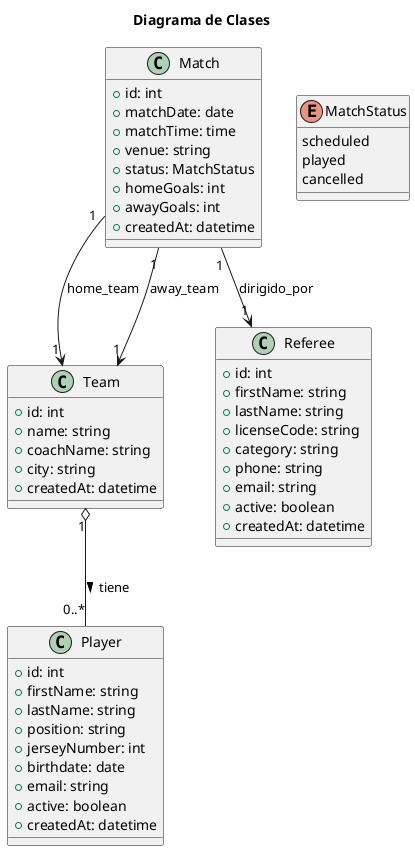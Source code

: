 @startuml
title Diagrama de Clases
class Team {
  +id: int
  +name: string
  +coachName: string
  +city: string
  +createdAt: datetime
}

class Player {
  +id: int
  +firstName: string
  +lastName: string
  +position: string
  +jerseyNumber: int
  +birthdate: date
  +email: string
  +active: boolean
  +createdAt: datetime
}

class Referee {
  +id: int
  +firstName: string
  +lastName: string
  +licenseCode: string
  +category: string
  +phone: string
  +email: string
  +active: boolean
  +createdAt: datetime
}

enum MatchStatus {
  scheduled
  played
  cancelled
}

class Match {
  +id: int
  +matchDate: date
  +matchTime: time
  +venue: string
  +status: MatchStatus
  +homeGoals: int
  +awayGoals: int
  +createdAt: datetime
}

Team "1" o-- "0..*" Player : tiene >
Match "1" --> "1" Team : home_team
Match "1" --> "1" Team : away_team
Match "1" --> "1" Referee : dirigido_por

@enduml